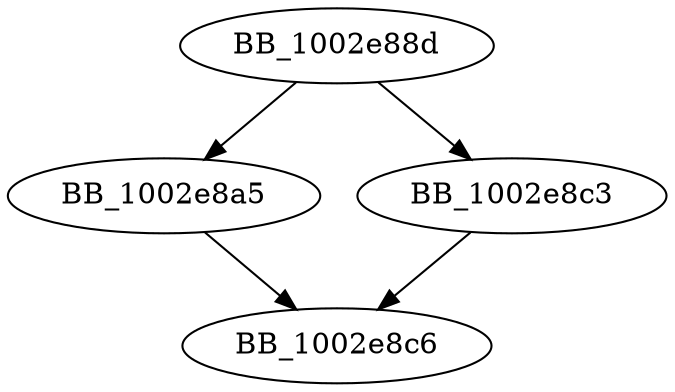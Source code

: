 DiGraph __fload{
BB_1002e88d->BB_1002e8a5
BB_1002e88d->BB_1002e8c3
BB_1002e8a5->BB_1002e8c6
BB_1002e8c3->BB_1002e8c6
}
